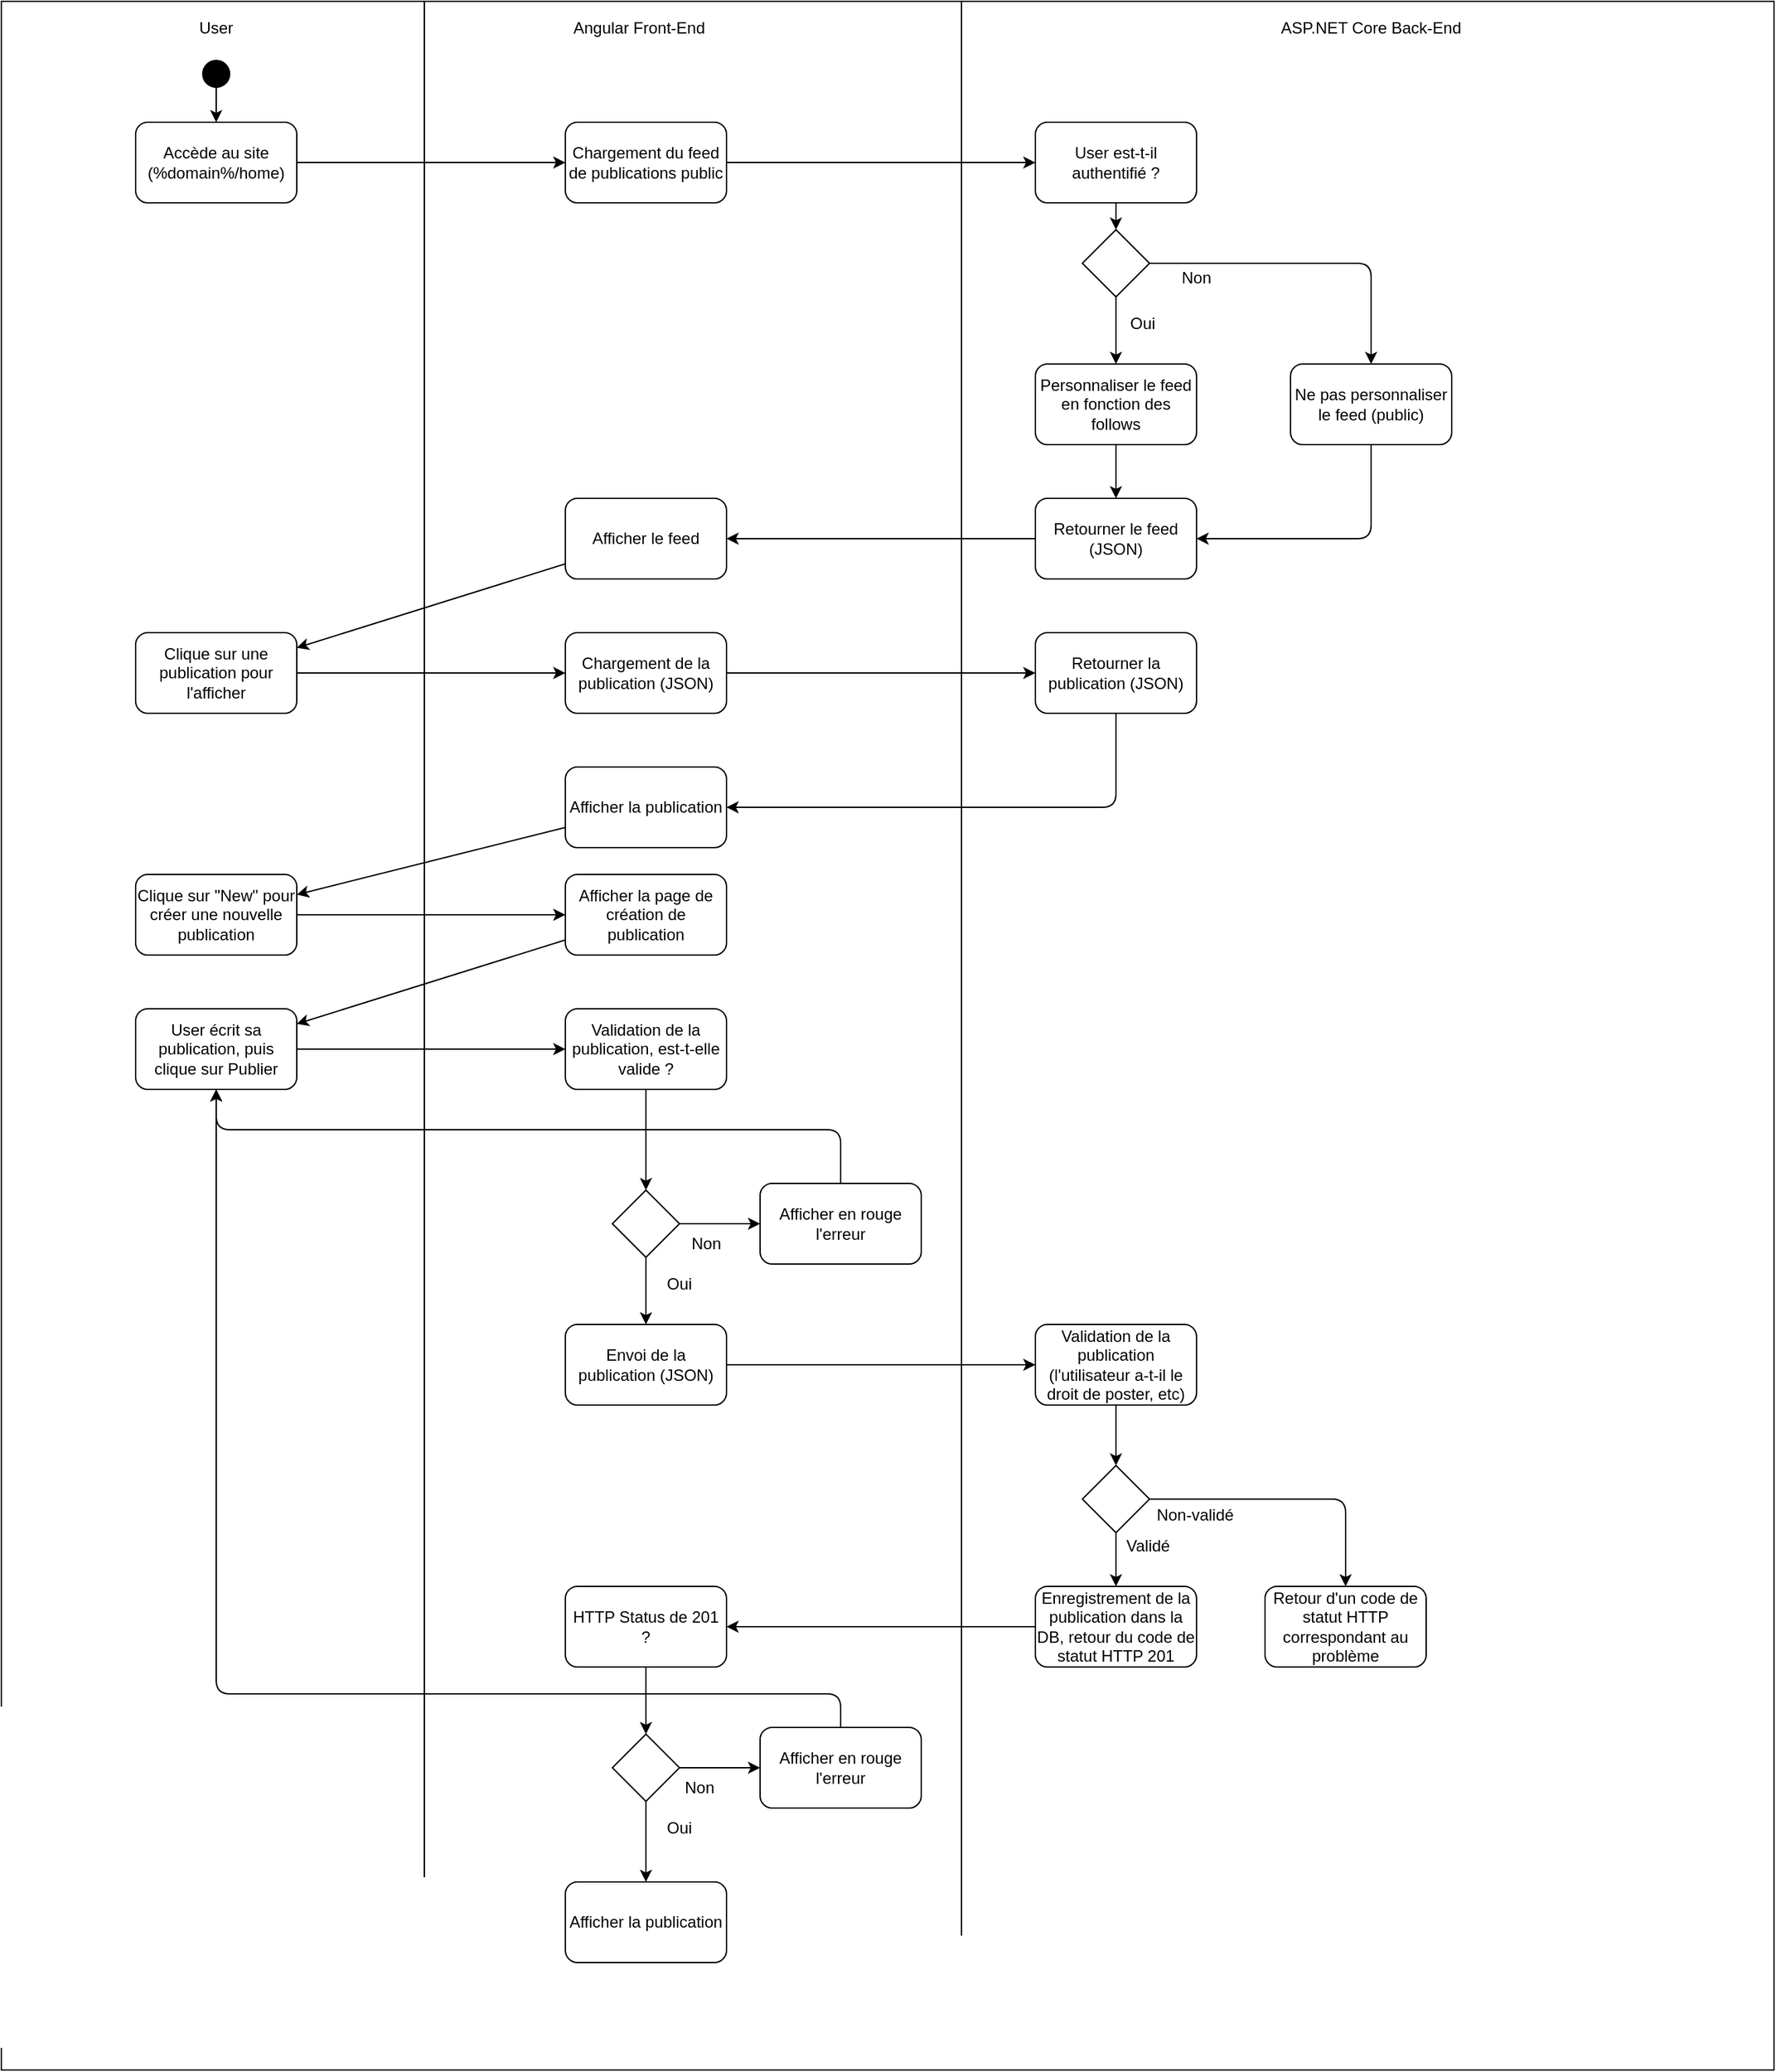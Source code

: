 <mxfile version="14.1.8" type="device"><diagram id="kXntPjaixyAeBSVdT7Yr" name="Page-1"><mxGraphModel dx="1422" dy="762" grid="1" gridSize="10" guides="1" tooltips="1" connect="1" arrows="1" fold="1" page="1" pageScale="1" pageWidth="827" pageHeight="1169" math="0" shadow="0"><root><mxCell id="0"/><mxCell id="1" parent="0"/><mxCell id="yDRc3kwLpwwqcd8vNBOx-2" value="" style="rounded=0;whiteSpace=wrap;html=1;" parent="1" vertex="1"><mxGeometry x="180" y="160" width="1320" height="1540" as="geometry"/></mxCell><mxCell id="yDRc3kwLpwwqcd8vNBOx-4" value="User" style="text;html=1;strokeColor=none;fillColor=none;align=center;verticalAlign=middle;whiteSpace=wrap;rounded=0;" parent="1" vertex="1"><mxGeometry x="320" y="170" width="40" height="20" as="geometry"/></mxCell><mxCell id="yDRc3kwLpwwqcd8vNBOx-5" value="Angular Front-End" style="text;html=1;strokeColor=none;fillColor=none;align=center;verticalAlign=middle;whiteSpace=wrap;rounded=0;" parent="1" vertex="1"><mxGeometry x="600" y="170" width="110" height="20" as="geometry"/></mxCell><mxCell id="yDRc3kwLpwwqcd8vNBOx-6" value="ASP.NET Core Back-End" style="text;html=1;strokeColor=none;fillColor=none;align=center;verticalAlign=middle;whiteSpace=wrap;rounded=0;" parent="1" vertex="1"><mxGeometry x="1110" y="170" width="180" height="20" as="geometry"/></mxCell><mxCell id="yDRc3kwLpwwqcd8vNBOx-7" value="Accède au site (%domain%/home)" style="rounded=1;whiteSpace=wrap;html=1;" parent="1" vertex="1"><mxGeometry x="280" y="250" width="120" height="60" as="geometry"/></mxCell><mxCell id="yDRc3kwLpwwqcd8vNBOx-9" value="Chargement du feed de publications public" style="rounded=1;whiteSpace=wrap;html=1;" parent="1" vertex="1"><mxGeometry x="600" y="250" width="120" height="60" as="geometry"/></mxCell><mxCell id="yDRc3kwLpwwqcd8vNBOx-10" value="User est-t-il authentifié ?" style="rounded=1;whiteSpace=wrap;html=1;" parent="1" vertex="1"><mxGeometry x="950" y="250" width="120" height="60" as="geometry"/></mxCell><mxCell id="yDRc3kwLpwwqcd8vNBOx-11" value="" style="ellipse;whiteSpace=wrap;html=1;aspect=fixed;fillColor=#000000;" parent="1" vertex="1"><mxGeometry x="330" y="204" width="20" height="20" as="geometry"/></mxCell><mxCell id="yDRc3kwLpwwqcd8vNBOx-12" value="" style="endArrow=classic;html=1;" parent="1" source="yDRc3kwLpwwqcd8vNBOx-11" target="yDRc3kwLpwwqcd8vNBOx-7" edge="1"><mxGeometry width="50" height="50" relative="1" as="geometry"><mxPoint x="370" y="140" as="sourcePoint"/><mxPoint x="420" y="90" as="targetPoint"/></mxGeometry></mxCell><mxCell id="yDRc3kwLpwwqcd8vNBOx-13" value="" style="endArrow=classic;html=1;" parent="1" source="yDRc3kwLpwwqcd8vNBOx-7" target="yDRc3kwLpwwqcd8vNBOx-9" edge="1"><mxGeometry width="50" height="50" relative="1" as="geometry"><mxPoint x="410" y="100" as="sourcePoint"/><mxPoint x="600" y="270" as="targetPoint"/><Array as="points"/></mxGeometry></mxCell><mxCell id="yDRc3kwLpwwqcd8vNBOx-15" value="" style="rhombus;whiteSpace=wrap;html=1;fillColor=#FFFFFF;" parent="1" vertex="1"><mxGeometry x="985" y="330" width="50" height="50" as="geometry"/></mxCell><mxCell id="yDRc3kwLpwwqcd8vNBOx-16" value="" style="endArrow=classic;html=1;" parent="1" source="yDRc3kwLpwwqcd8vNBOx-9" target="yDRc3kwLpwwqcd8vNBOx-10" edge="1"><mxGeometry width="50" height="50" relative="1" as="geometry"><mxPoint x="890" y="110" as="sourcePoint"/><mxPoint x="940" y="60" as="targetPoint"/></mxGeometry></mxCell><mxCell id="yDRc3kwLpwwqcd8vNBOx-17" value="" style="endArrow=classic;html=1;" parent="1" source="yDRc3kwLpwwqcd8vNBOx-10" target="yDRc3kwLpwwqcd8vNBOx-15" edge="1"><mxGeometry width="50" height="50" relative="1" as="geometry"><mxPoint x="1010" y="110" as="sourcePoint"/><mxPoint x="1060" y="60" as="targetPoint"/></mxGeometry></mxCell><mxCell id="yDRc3kwLpwwqcd8vNBOx-18" value="" style="line;strokeWidth=1;direction=south;html=1;fillColor=#FFFFFF;" parent="1" vertex="1"><mxGeometry x="490" y="160" width="10" height="1440" as="geometry"/></mxCell><mxCell id="yDRc3kwLpwwqcd8vNBOx-19" value="" style="line;strokeWidth=1;direction=south;html=1;fillColor=#FFFFFF;" parent="1" vertex="1"><mxGeometry x="890" y="160" width="10" height="1440" as="geometry"/></mxCell><mxCell id="yDRc3kwLpwwqcd8vNBOx-20" value="Personnaliser le feed en fonction des follows" style="rounded=1;whiteSpace=wrap;html=1;strokeWidth=1;fillColor=#FFFFFF;" parent="1" vertex="1"><mxGeometry x="950" y="430" width="120" height="60" as="geometry"/></mxCell><mxCell id="yDRc3kwLpwwqcd8vNBOx-21" value="Oui" style="text;html=1;strokeColor=none;fillColor=none;align=center;verticalAlign=middle;whiteSpace=wrap;rounded=0;" parent="1" vertex="1"><mxGeometry x="1010" y="390" width="40" height="20" as="geometry"/></mxCell><mxCell id="yDRc3kwLpwwqcd8vNBOx-22" value="Non" style="text;html=1;strokeColor=none;fillColor=none;align=center;verticalAlign=middle;whiteSpace=wrap;rounded=0;" parent="1" vertex="1"><mxGeometry x="1050" y="356" width="40" height="20" as="geometry"/></mxCell><mxCell id="yDRc3kwLpwwqcd8vNBOx-23" value="Ne pas personnaliser le feed (public)" style="rounded=1;whiteSpace=wrap;html=1;strokeWidth=1;fillColor=#FFFFFF;" parent="1" vertex="1"><mxGeometry x="1140" y="430" width="120" height="60" as="geometry"/></mxCell><mxCell id="yDRc3kwLpwwqcd8vNBOx-24" value="" style="endArrow=classic;html=1;" parent="1" source="yDRc3kwLpwwqcd8vNBOx-15" target="yDRc3kwLpwwqcd8vNBOx-23" edge="1"><mxGeometry width="50" height="50" relative="1" as="geometry"><mxPoint x="1120" y="390" as="sourcePoint"/><mxPoint x="1170" y="340" as="targetPoint"/><Array as="points"><mxPoint x="1200" y="355"/></Array></mxGeometry></mxCell><mxCell id="yDRc3kwLpwwqcd8vNBOx-25" value="" style="endArrow=classic;html=1;" parent="1" source="yDRc3kwLpwwqcd8vNBOx-15" target="yDRc3kwLpwwqcd8vNBOx-20" edge="1"><mxGeometry width="50" height="50" relative="1" as="geometry"><mxPoint x="1090" y="790" as="sourcePoint"/><mxPoint x="1140" y="740" as="targetPoint"/></mxGeometry></mxCell><mxCell id="yDRc3kwLpwwqcd8vNBOx-26" value="Retourner le feed (JSON)" style="rounded=1;whiteSpace=wrap;html=1;strokeWidth=1;fillColor=#FFFFFF;" parent="1" vertex="1"><mxGeometry x="950" y="530" width="120" height="60" as="geometry"/></mxCell><mxCell id="yDRc3kwLpwwqcd8vNBOx-27" value="" style="endArrow=classic;html=1;" parent="1" source="yDRc3kwLpwwqcd8vNBOx-20" target="yDRc3kwLpwwqcd8vNBOx-26" edge="1"><mxGeometry width="50" height="50" relative="1" as="geometry"><mxPoint x="950" y="850" as="sourcePoint"/><mxPoint x="1000" y="800" as="targetPoint"/></mxGeometry></mxCell><mxCell id="yDRc3kwLpwwqcd8vNBOx-28" value="" style="endArrow=classic;html=1;" parent="1" source="yDRc3kwLpwwqcd8vNBOx-23" target="yDRc3kwLpwwqcd8vNBOx-26" edge="1"><mxGeometry width="50" height="50" relative="1" as="geometry"><mxPoint x="1110" y="810" as="sourcePoint"/><mxPoint x="1160" y="760" as="targetPoint"/><Array as="points"><mxPoint x="1200" y="560"/></Array></mxGeometry></mxCell><mxCell id="yDRc3kwLpwwqcd8vNBOx-29" value="Afficher le feed" style="rounded=1;whiteSpace=wrap;html=1;strokeWidth=1;fillColor=#FFFFFF;" parent="1" vertex="1"><mxGeometry x="600" y="530" width="120" height="60" as="geometry"/></mxCell><mxCell id="yDRc3kwLpwwqcd8vNBOx-30" value="" style="endArrow=classic;html=1;" parent="1" source="yDRc3kwLpwwqcd8vNBOx-26" target="yDRc3kwLpwwqcd8vNBOx-29" edge="1"><mxGeometry width="50" height="50" relative="1" as="geometry"><mxPoint x="1430" y="640" as="sourcePoint"/><mxPoint x="1480" y="590" as="targetPoint"/><Array as="points"/></mxGeometry></mxCell><mxCell id="yDRc3kwLpwwqcd8vNBOx-31" value="Clique sur une publication pour l'afficher" style="rounded=1;whiteSpace=wrap;html=1;strokeWidth=1;fillColor=#FFFFFF;" parent="1" vertex="1"><mxGeometry x="280" y="630" width="120" height="60" as="geometry"/></mxCell><mxCell id="yDRc3kwLpwwqcd8vNBOx-32" value="Chargement de la publication (JSON)" style="rounded=1;whiteSpace=wrap;html=1;strokeWidth=1;fillColor=#FFFFFF;" parent="1" vertex="1"><mxGeometry x="600" y="630" width="120" height="60" as="geometry"/></mxCell><mxCell id="yDRc3kwLpwwqcd8vNBOx-34" value="" style="endArrow=classic;html=1;" parent="1" source="yDRc3kwLpwwqcd8vNBOx-31" target="yDRc3kwLpwwqcd8vNBOx-32" edge="1"><mxGeometry width="50" height="50" relative="1" as="geometry"><mxPoint x="70" y="670" as="sourcePoint"/><mxPoint x="120" y="620" as="targetPoint"/></mxGeometry></mxCell><mxCell id="yDRc3kwLpwwqcd8vNBOx-35" value="Retourner la publication (JSON)" style="rounded=1;whiteSpace=wrap;html=1;strokeWidth=1;fillColor=#FFFFFF;" parent="1" vertex="1"><mxGeometry x="950" y="630" width="120" height="60" as="geometry"/></mxCell><mxCell id="yDRc3kwLpwwqcd8vNBOx-36" value="" style="endArrow=classic;html=1;" parent="1" source="yDRc3kwLpwwqcd8vNBOx-32" target="yDRc3kwLpwwqcd8vNBOx-35" edge="1"><mxGeometry width="50" height="50" relative="1" as="geometry"><mxPoint x="90" y="580" as="sourcePoint"/><mxPoint x="140" y="530" as="targetPoint"/></mxGeometry></mxCell><mxCell id="yDRc3kwLpwwqcd8vNBOx-37" value="Afficher la publication" style="rounded=1;whiteSpace=wrap;html=1;strokeWidth=1;fillColor=#FFFFFF;" parent="1" vertex="1"><mxGeometry x="600" y="730" width="120" height="60" as="geometry"/></mxCell><mxCell id="yDRc3kwLpwwqcd8vNBOx-38" value="" style="endArrow=classic;html=1;" parent="1" source="yDRc3kwLpwwqcd8vNBOx-35" target="yDRc3kwLpwwqcd8vNBOx-37" edge="1"><mxGeometry width="50" height="50" relative="1" as="geometry"><mxPoint x="80" y="560" as="sourcePoint"/><mxPoint x="130" y="510" as="targetPoint"/><Array as="points"><mxPoint x="1010" y="760"/></Array></mxGeometry></mxCell><mxCell id="yDRc3kwLpwwqcd8vNBOx-39" value="Clique sur &quot;New&quot; pour créer une nouvelle publication" style="rounded=1;whiteSpace=wrap;html=1;strokeWidth=1;fillColor=#FFFFFF;" parent="1" vertex="1"><mxGeometry x="280" y="810" width="120" height="60" as="geometry"/></mxCell><mxCell id="yDRc3kwLpwwqcd8vNBOx-40" value="Afficher la page de création de publication" style="rounded=1;whiteSpace=wrap;html=1;strokeWidth=1;fillColor=#FFFFFF;" parent="1" vertex="1"><mxGeometry x="600" y="810" width="120" height="60" as="geometry"/></mxCell><mxCell id="yDRc3kwLpwwqcd8vNBOx-41" value="" style="endArrow=classic;html=1;" parent="1" source="yDRc3kwLpwwqcd8vNBOx-39" target="yDRc3kwLpwwqcd8vNBOx-40" edge="1"><mxGeometry width="50" height="50" relative="1" as="geometry"><mxPoint x="40" y="560" as="sourcePoint"/><mxPoint x="90" y="510" as="targetPoint"/></mxGeometry></mxCell><mxCell id="yDRc3kwLpwwqcd8vNBOx-42" value="User écrit sa publication, puis clique sur Publier" style="rounded=1;whiteSpace=wrap;html=1;strokeWidth=1;fillColor=#FFFFFF;" parent="1" vertex="1"><mxGeometry x="280" y="910" width="120" height="60" as="geometry"/></mxCell><mxCell id="yDRc3kwLpwwqcd8vNBOx-43" value="" style="endArrow=classic;html=1;" parent="1" source="yDRc3kwLpwwqcd8vNBOx-40" target="yDRc3kwLpwwqcd8vNBOx-42" edge="1"><mxGeometry width="50" height="50" relative="1" as="geometry"><mxPoint x="40" y="650" as="sourcePoint"/><mxPoint x="90" y="600" as="targetPoint"/></mxGeometry></mxCell><mxCell id="yDRc3kwLpwwqcd8vNBOx-44" value="Validation de la publication, est-t-elle valide ?" style="rounded=1;whiteSpace=wrap;html=1;strokeWidth=1;fillColor=#FFFFFF;" parent="1" vertex="1"><mxGeometry x="600" y="910" width="120" height="60" as="geometry"/></mxCell><mxCell id="yDRc3kwLpwwqcd8vNBOx-45" value="" style="endArrow=classic;html=1;" parent="1" source="yDRc3kwLpwwqcd8vNBOx-42" target="yDRc3kwLpwwqcd8vNBOx-44" edge="1"><mxGeometry width="50" height="50" relative="1" as="geometry"><mxPoint x="60" y="760" as="sourcePoint"/><mxPoint x="110" y="710" as="targetPoint"/></mxGeometry></mxCell><mxCell id="yDRc3kwLpwwqcd8vNBOx-46" value="Envoi de la publication (JSON)" style="rounded=1;whiteSpace=wrap;html=1;strokeWidth=1;fillColor=#FFFFFF;" parent="1" vertex="1"><mxGeometry x="600" y="1145" width="120" height="60" as="geometry"/></mxCell><mxCell id="yDRc3kwLpwwqcd8vNBOx-47" value="" style="rhombus;whiteSpace=wrap;html=1;strokeWidth=1;fillColor=#FFFFFF;" parent="1" vertex="1"><mxGeometry x="635" y="1045" width="50" height="50" as="geometry"/></mxCell><mxCell id="yDRc3kwLpwwqcd8vNBOx-48" value="" style="endArrow=classic;html=1;" parent="1" source="yDRc3kwLpwwqcd8vNBOx-47" target="yDRc3kwLpwwqcd8vNBOx-46" edge="1"><mxGeometry width="50" height="50" relative="1" as="geometry"><mxPoint y="730" as="sourcePoint"/><mxPoint x="50" y="680" as="targetPoint"/></mxGeometry></mxCell><mxCell id="yDRc3kwLpwwqcd8vNBOx-49" value="Oui" style="text;html=1;strokeColor=none;fillColor=none;align=center;verticalAlign=middle;whiteSpace=wrap;rounded=0;" parent="1" vertex="1"><mxGeometry x="665" y="1105" width="40" height="20" as="geometry"/></mxCell><mxCell id="yDRc3kwLpwwqcd8vNBOx-50" value="Afficher en rouge l'erreur" style="rounded=1;whiteSpace=wrap;html=1;strokeWidth=1;fillColor=#FFFFFF;" parent="1" vertex="1"><mxGeometry x="745" y="1040" width="120" height="60" as="geometry"/></mxCell><mxCell id="yDRc3kwLpwwqcd8vNBOx-51" value="" style="endArrow=classic;html=1;" parent="1" source="yDRc3kwLpwwqcd8vNBOx-47" target="yDRc3kwLpwwqcd8vNBOx-50" edge="1"><mxGeometry width="50" height="50" relative="1" as="geometry"><mxPoint x="10" y="890" as="sourcePoint"/><mxPoint x="60" y="840" as="targetPoint"/></mxGeometry></mxCell><mxCell id="yDRc3kwLpwwqcd8vNBOx-52" value="Non" style="text;html=1;strokeColor=none;fillColor=none;align=center;verticalAlign=middle;whiteSpace=wrap;rounded=0;" parent="1" vertex="1"><mxGeometry x="685" y="1075" width="40" height="20" as="geometry"/></mxCell><mxCell id="yDRc3kwLpwwqcd8vNBOx-53" value="" style="endArrow=classic;html=1;" parent="1" source="yDRc3kwLpwwqcd8vNBOx-44" target="yDRc3kwLpwwqcd8vNBOx-47" edge="1"><mxGeometry width="50" height="50" relative="1" as="geometry"><mxPoint x="-10" y="770" as="sourcePoint"/><mxPoint x="40" y="720" as="targetPoint"/></mxGeometry></mxCell><mxCell id="yDRc3kwLpwwqcd8vNBOx-54" value="" style="endArrow=classic;html=1;" parent="1" source="yDRc3kwLpwwqcd8vNBOx-50" target="yDRc3kwLpwwqcd8vNBOx-42" edge="1"><mxGeometry width="50" height="50" relative="1" as="geometry"><mxPoint x="70" y="890" as="sourcePoint"/><mxPoint x="120" y="840" as="targetPoint"/><Array as="points"><mxPoint x="805" y="1000"/><mxPoint x="340" y="1000"/></Array></mxGeometry></mxCell><mxCell id="yDRc3kwLpwwqcd8vNBOx-55" value="Validation de la publication (l'utilisateur a-t-il le droit de poster, etc)" style="rounded=1;whiteSpace=wrap;html=1;strokeWidth=1;fillColor=#FFFFFF;" parent="1" vertex="1"><mxGeometry x="950" y="1145" width="120" height="60" as="geometry"/></mxCell><mxCell id="yDRc3kwLpwwqcd8vNBOx-56" value="Enregistrement de la publication dans la DB, retour du code de statut HTTP 201" style="rounded=1;whiteSpace=wrap;html=1;strokeWidth=1;fillColor=#FFFFFF;" parent="1" vertex="1"><mxGeometry x="950" y="1340" width="120" height="60" as="geometry"/></mxCell><mxCell id="yDRc3kwLpwwqcd8vNBOx-57" value="" style="endArrow=classic;html=1;" parent="1" source="yDRc3kwLpwwqcd8vNBOx-46" target="yDRc3kwLpwwqcd8vNBOx-55" edge="1"><mxGeometry width="50" height="50" relative="1" as="geometry"><mxPoint x="80" y="1030" as="sourcePoint"/><mxPoint x="130" y="980" as="targetPoint"/></mxGeometry></mxCell><mxCell id="yDRc3kwLpwwqcd8vNBOx-58" value="" style="endArrow=classic;html=1;" parent="1" source="yDRc3kwLpwwqcd8vNBOx-55" target="yDRc3kwLpwwqcd8vNBOx-70" edge="1"><mxGeometry width="50" height="50" relative="1" as="geometry"><mxPoint x="90" y="1110" as="sourcePoint"/><mxPoint x="140" y="1060" as="targetPoint"/></mxGeometry></mxCell><mxCell id="yDRc3kwLpwwqcd8vNBOx-59" value="HTTP Status de 201 ?" style="rounded=1;whiteSpace=wrap;html=1;strokeWidth=1;fillColor=#FFFFFF;" parent="1" vertex="1"><mxGeometry x="600" y="1340" width="120" height="60" as="geometry"/></mxCell><mxCell id="yDRc3kwLpwwqcd8vNBOx-60" value="" style="rhombus;whiteSpace=wrap;html=1;strokeWidth=1;fillColor=#FFFFFF;" parent="1" vertex="1"><mxGeometry x="635" y="1450" width="50" height="50" as="geometry"/></mxCell><mxCell id="yDRc3kwLpwwqcd8vNBOx-61" value="" style="endArrow=classic;html=1;" parent="1" source="yDRc3kwLpwwqcd8vNBOx-59" target="yDRc3kwLpwwqcd8vNBOx-60" edge="1"><mxGeometry width="50" height="50" relative="1" as="geometry"><mxPoint x="-30" y="1040" as="sourcePoint"/><mxPoint x="20" y="990" as="targetPoint"/></mxGeometry></mxCell><mxCell id="yDRc3kwLpwwqcd8vNBOx-62" value="Afficher la publication" style="rounded=1;whiteSpace=wrap;html=1;strokeWidth=1;fillColor=#FFFFFF;" parent="1" vertex="1"><mxGeometry x="600" y="1560" width="120" height="60" as="geometry"/></mxCell><mxCell id="yDRc3kwLpwwqcd8vNBOx-63" value="" style="endArrow=classic;html=1;" parent="1" source="yDRc3kwLpwwqcd8vNBOx-60" target="yDRc3kwLpwwqcd8vNBOx-62" edge="1"><mxGeometry width="50" height="50" relative="1" as="geometry"><mxPoint x="90" y="1250" as="sourcePoint"/><mxPoint x="140" y="1200" as="targetPoint"/></mxGeometry></mxCell><mxCell id="yDRc3kwLpwwqcd8vNBOx-64" value="Oui" style="text;html=1;strokeColor=none;fillColor=none;align=center;verticalAlign=middle;whiteSpace=wrap;rounded=0;" parent="1" vertex="1"><mxGeometry x="665" y="1510" width="40" height="20" as="geometry"/></mxCell><mxCell id="yDRc3kwLpwwqcd8vNBOx-65" value="Afficher en rouge l'erreur" style="rounded=1;whiteSpace=wrap;html=1;strokeWidth=1;fillColor=#FFFFFF;" parent="1" vertex="1"><mxGeometry x="745" y="1445" width="120" height="60" as="geometry"/></mxCell><mxCell id="yDRc3kwLpwwqcd8vNBOx-66" value="" style="endArrow=classic;html=1;" parent="1" source="yDRc3kwLpwwqcd8vNBOx-60" target="yDRc3kwLpwwqcd8vNBOx-65" edge="1"><mxGeometry width="50" height="50" relative="1" as="geometry"><mxPoint x="60" y="1130" as="sourcePoint"/><mxPoint x="110" y="1080" as="targetPoint"/></mxGeometry></mxCell><mxCell id="yDRc3kwLpwwqcd8vNBOx-67" value="Non" style="text;html=1;strokeColor=none;fillColor=none;align=center;verticalAlign=middle;whiteSpace=wrap;rounded=0;" parent="1" vertex="1"><mxGeometry x="680" y="1480" width="40" height="20" as="geometry"/></mxCell><mxCell id="yDRc3kwLpwwqcd8vNBOx-68" value="" style="endArrow=classic;html=1;" parent="1" source="yDRc3kwLpwwqcd8vNBOx-65" target="yDRc3kwLpwwqcd8vNBOx-42" edge="1"><mxGeometry width="50" height="50" relative="1" as="geometry"><mxPoint x="80" y="1240" as="sourcePoint"/><mxPoint x="340" y="1050" as="targetPoint"/><Array as="points"><mxPoint x="805" y="1420"/><mxPoint x="340" y="1420"/></Array></mxGeometry></mxCell><mxCell id="yDRc3kwLpwwqcd8vNBOx-69" value="" style="endArrow=classic;html=1;" parent="1" source="yDRc3kwLpwwqcd8vNBOx-56" target="yDRc3kwLpwwqcd8vNBOx-59" edge="1"><mxGeometry width="50" height="50" relative="1" as="geometry"><mxPoint x="60" y="1040" as="sourcePoint"/><mxPoint x="110" y="990" as="targetPoint"/></mxGeometry></mxCell><mxCell id="yDRc3kwLpwwqcd8vNBOx-70" value="" style="rhombus;whiteSpace=wrap;html=1;strokeWidth=1;fillColor=#FFFFFF;" parent="1" vertex="1"><mxGeometry x="985" y="1250" width="50" height="50" as="geometry"/></mxCell><mxCell id="yDRc3kwLpwwqcd8vNBOx-71" value="" style="endArrow=classic;html=1;" parent="1" source="yDRc3kwLpwwqcd8vNBOx-70" target="yDRc3kwLpwwqcd8vNBOx-56" edge="1"><mxGeometry width="50" height="50" relative="1" as="geometry"><mxPoint x="1200" y="1140" as="sourcePoint"/><mxPoint x="1250" y="1090" as="targetPoint"/></mxGeometry></mxCell><mxCell id="yDRc3kwLpwwqcd8vNBOx-72" value="Validé" style="text;html=1;strokeColor=none;fillColor=none;align=center;verticalAlign=middle;whiteSpace=wrap;rounded=0;" parent="1" vertex="1"><mxGeometry x="1014" y="1300" width="40" height="20" as="geometry"/></mxCell><mxCell id="yDRc3kwLpwwqcd8vNBOx-74" value="&lt;span&gt;Retour d'un code de statut HTTP correspondant au problème&lt;/span&gt;" style="rounded=1;whiteSpace=wrap;html=1;strokeWidth=1;fillColor=#FFFFFF;" parent="1" vertex="1"><mxGeometry x="1121" y="1340" width="120" height="60" as="geometry"/></mxCell><mxCell id="yDRc3kwLpwwqcd8vNBOx-75" value="" style="endArrow=classic;html=1;" parent="1" source="yDRc3kwLpwwqcd8vNBOx-70" target="yDRc3kwLpwwqcd8vNBOx-74" edge="1"><mxGeometry width="50" height="50" relative="1" as="geometry"><mxPoint x="1310" y="1240" as="sourcePoint"/><mxPoint x="1360" y="1190" as="targetPoint"/><Array as="points"><mxPoint x="1181" y="1275"/></Array></mxGeometry></mxCell><mxCell id="yDRc3kwLpwwqcd8vNBOx-76" value="Non-validé" style="text;html=1;strokeColor=none;fillColor=none;align=center;verticalAlign=middle;whiteSpace=wrap;rounded=0;" parent="1" vertex="1"><mxGeometry x="1039" y="1277" width="60" height="20" as="geometry"/></mxCell><mxCell id="yDRc3kwLpwwqcd8vNBOx-77" value="" style="endArrow=classic;html=1;" parent="1" source="yDRc3kwLpwwqcd8vNBOx-29" target="yDRc3kwLpwwqcd8vNBOx-31" edge="1"><mxGeometry width="50" height="50" relative="1" as="geometry"><mxPoint x="10" y="560" as="sourcePoint"/><mxPoint x="60" y="510" as="targetPoint"/></mxGeometry></mxCell><mxCell id="yDRc3kwLpwwqcd8vNBOx-78" value="" style="endArrow=classic;html=1;" parent="1" source="yDRc3kwLpwwqcd8vNBOx-37" target="yDRc3kwLpwwqcd8vNBOx-39" edge="1"><mxGeometry width="50" height="50" relative="1" as="geometry"><mxPoint x="90" y="840" as="sourcePoint"/><mxPoint x="140" y="790" as="targetPoint"/></mxGeometry></mxCell></root></mxGraphModel></diagram></mxfile>